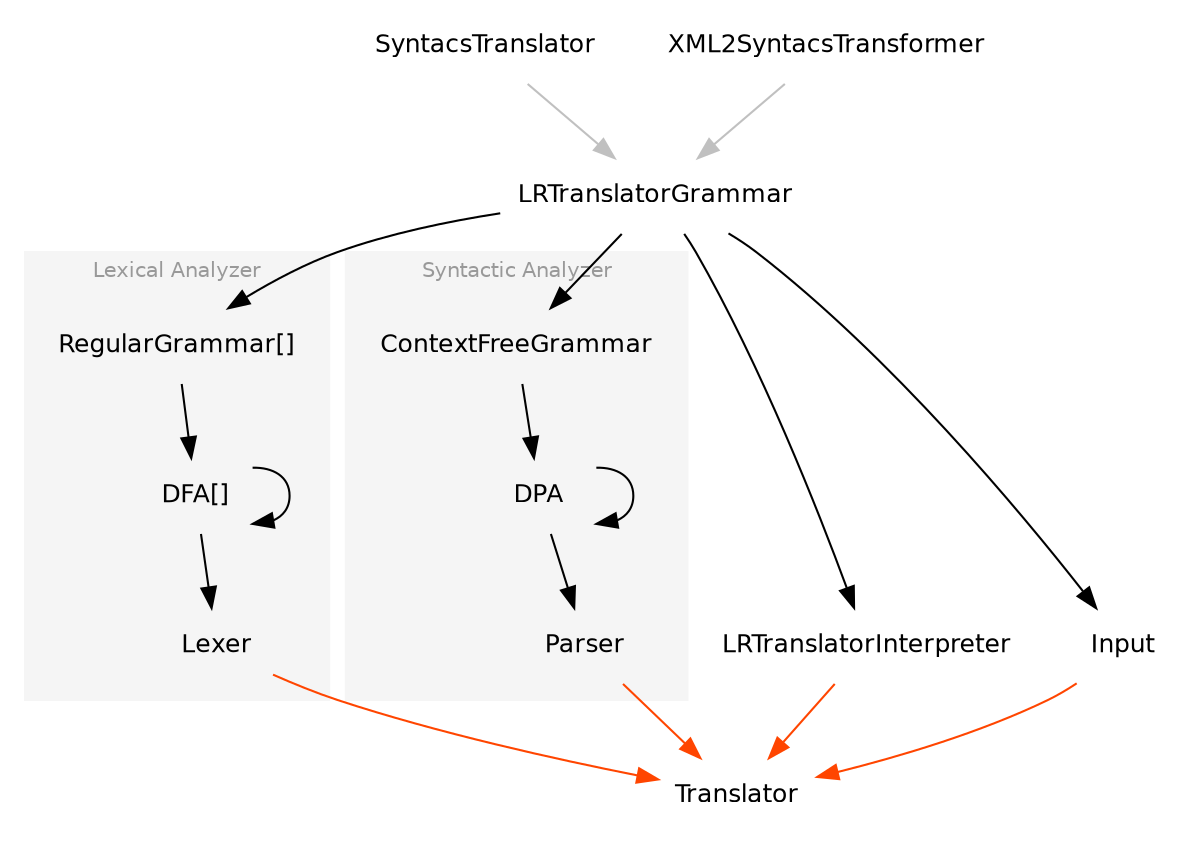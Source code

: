 digraph construction {
  rankdir = TB;

  node [shape=plaintext, fontname=Helvetica, fontsize=12];
  edge [fontname="Helvetica"];

  sp [label="SyntacsTranslator"];
  xp [label="XML2SyntacsTransformer"];
  lrg [label="LRTranslatorGrammar"];
  rg [label="RegularGrammar[]"];
  dfa [label="DFA[]"];
  lexer [label="Lexer"];
  cfg [label="ContextFreeGrammar"];
  dpda [label="DPA"];
  parser [label="Parser"];
  //li [label="LexerInterpreter"];
  //pi [label="ParserInterpreter"];
  ti [label="LRTranslatorInterpreter"];
  tr [label="Translator"];
  in [label="Input"];

  lrg -> rg;
  subgraph cluster_lex {
    fontname = Helvetica;
    fontsize = 10;
    fontcolor = gray60;
    label = "Lexical Analyzer";
    style = filled;
    color = whitesmoke;
    rg -> dfa;
    dfa -> dfa;
    dfa -> lexer;
  }

  lrg -> cfg;
  subgraph cluster_parse {
    fontname = Helvetica;
    fontsize = 10;
    fontcolor = gray60;
    label = "Syntactic Analyzer";
    style = filled;
    color = whitesmoke;
    cfg -> dpda;
    dpda -> dpda;
    dpda -> parser;
  }

  //lrg -> li;
  lrg -> ti;
  lrg -> in;

  //li -> ti;
  //pi -> ti;

  edge [color="orangered"];
  lexer -> tr;
  parser -> tr;
  ti -> tr;
  in -> tr;

  edge [color="gray"];
  sp -> lrg;
  xp -> lrg;

}
